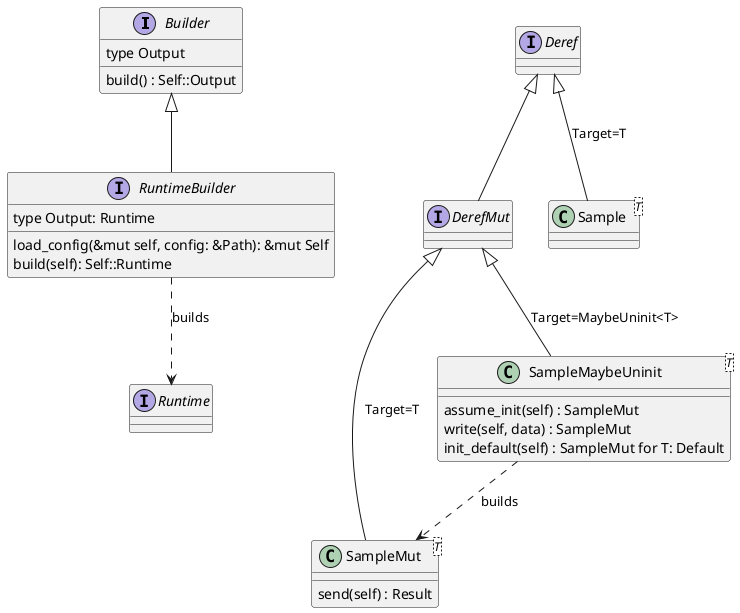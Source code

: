 @startuml

interface Builder {
    type Output
    build() : Self::Output
}

' Also called "Node"
interface Runtime

Interface RuntimeBuilder {
    type Output: Runtime
    load_config(&mut self, config: &Path): &mut Self
    build(self): Self::Runtime
}

Builder <|-- RuntimeBuilder
RuntimeBuilder ..> Runtime : builds

interface Deref
interface DerefMut
Deref <|-- DerefMut

class Sample<T>
Deref <|-- Sample : Target=T

class SampleMut<T> {
    send(self) : Result
}
DerefMut <|-- SampleMut : Target=T

class SampleMaybeUninit<T> {
    assume_init(self) : SampleMut
    write(self, data) : SampleMut
    init_default(self) : SampleMut for T: Default
}
DerefMut <|-- SampleMaybeUninit : Target=MaybeUninit<T>

SampleMaybeUninit ..> SampleMut : builds

@enduml

